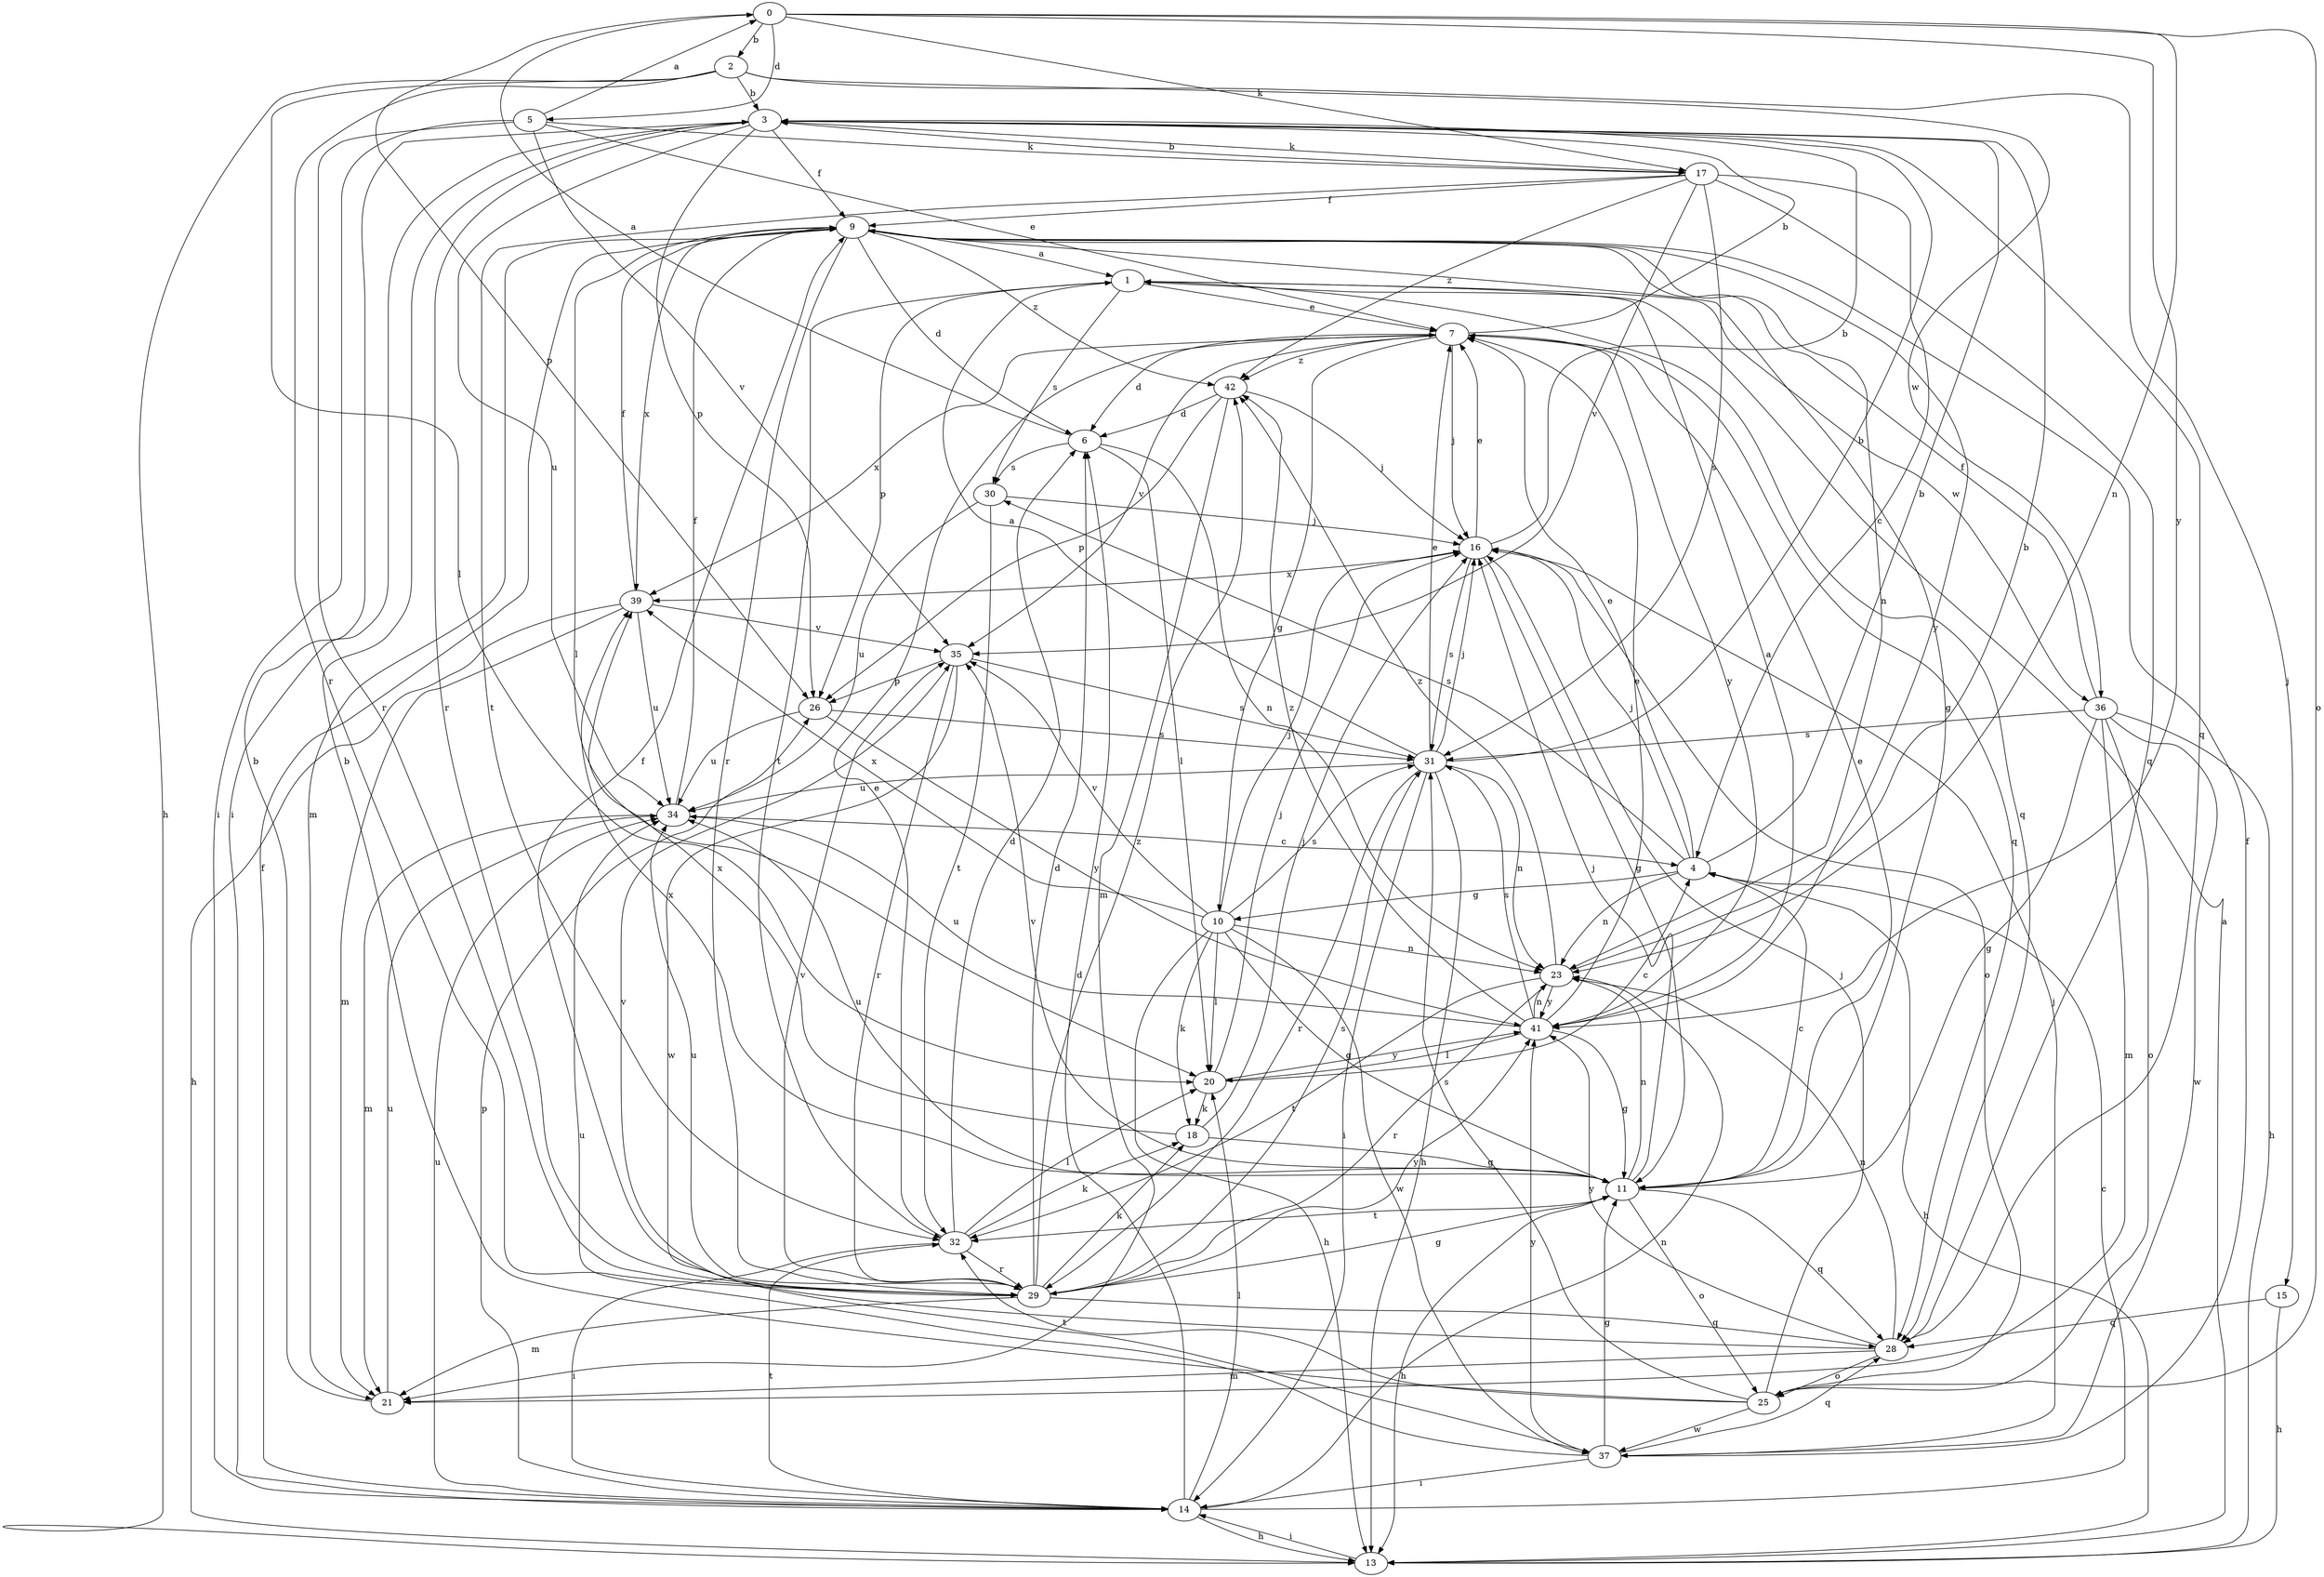 strict digraph  {
0;
1;
2;
3;
4;
5;
6;
7;
9;
10;
11;
13;
14;
15;
16;
17;
18;
20;
21;
23;
25;
26;
28;
29;
30;
31;
32;
34;
35;
36;
37;
39;
41;
42;
0 -> 2  [label=b];
0 -> 5  [label=d];
0 -> 17  [label=k];
0 -> 23  [label=n];
0 -> 25  [label=o];
0 -> 26  [label=p];
0 -> 41  [label=y];
1 -> 7  [label=e];
1 -> 26  [label=p];
1 -> 28  [label=q];
1 -> 30  [label=s];
1 -> 32  [label=t];
1 -> 36  [label=w];
2 -> 3  [label=b];
2 -> 13  [label=h];
2 -> 15  [label=j];
2 -> 20  [label=l];
2 -> 29  [label=r];
2 -> 36  [label=w];
3 -> 9  [label=f];
3 -> 14  [label=i];
3 -> 17  [label=k];
3 -> 26  [label=p];
3 -> 28  [label=q];
3 -> 29  [label=r];
3 -> 34  [label=u];
4 -> 3  [label=b];
4 -> 7  [label=e];
4 -> 10  [label=g];
4 -> 13  [label=h];
4 -> 16  [label=j];
4 -> 23  [label=n];
4 -> 30  [label=s];
5 -> 0  [label=a];
5 -> 7  [label=e];
5 -> 14  [label=i];
5 -> 17  [label=k];
5 -> 29  [label=r];
5 -> 35  [label=v];
6 -> 0  [label=a];
6 -> 20  [label=l];
6 -> 23  [label=n];
6 -> 30  [label=s];
7 -> 3  [label=b];
7 -> 6  [label=d];
7 -> 10  [label=g];
7 -> 16  [label=j];
7 -> 28  [label=q];
7 -> 35  [label=v];
7 -> 39  [label=x];
7 -> 41  [label=y];
7 -> 42  [label=z];
9 -> 1  [label=a];
9 -> 6  [label=d];
9 -> 11  [label=g];
9 -> 20  [label=l];
9 -> 21  [label=m];
9 -> 23  [label=n];
9 -> 29  [label=r];
9 -> 39  [label=x];
9 -> 41  [label=y];
9 -> 42  [label=z];
10 -> 11  [label=g];
10 -> 13  [label=h];
10 -> 16  [label=j];
10 -> 18  [label=k];
10 -> 20  [label=l];
10 -> 23  [label=n];
10 -> 31  [label=s];
10 -> 35  [label=v];
10 -> 37  [label=w];
10 -> 39  [label=x];
11 -> 4  [label=c];
11 -> 7  [label=e];
11 -> 13  [label=h];
11 -> 16  [label=j];
11 -> 23  [label=n];
11 -> 25  [label=o];
11 -> 28  [label=q];
11 -> 32  [label=t];
11 -> 34  [label=u];
11 -> 35  [label=v];
11 -> 39  [label=x];
13 -> 1  [label=a];
13 -> 14  [label=i];
14 -> 4  [label=c];
14 -> 6  [label=d];
14 -> 9  [label=f];
14 -> 13  [label=h];
14 -> 20  [label=l];
14 -> 23  [label=n];
14 -> 26  [label=p];
14 -> 32  [label=t];
14 -> 34  [label=u];
15 -> 13  [label=h];
15 -> 28  [label=q];
16 -> 3  [label=b];
16 -> 7  [label=e];
16 -> 11  [label=g];
16 -> 25  [label=o];
16 -> 31  [label=s];
16 -> 39  [label=x];
17 -> 3  [label=b];
17 -> 4  [label=c];
17 -> 9  [label=f];
17 -> 28  [label=q];
17 -> 31  [label=s];
17 -> 32  [label=t];
17 -> 35  [label=v];
17 -> 42  [label=z];
18 -> 11  [label=g];
18 -> 16  [label=j];
18 -> 39  [label=x];
20 -> 4  [label=c];
20 -> 16  [label=j];
20 -> 18  [label=k];
20 -> 41  [label=y];
21 -> 3  [label=b];
21 -> 34  [label=u];
23 -> 3  [label=b];
23 -> 29  [label=r];
23 -> 32  [label=t];
23 -> 41  [label=y];
23 -> 42  [label=z];
25 -> 3  [label=b];
25 -> 16  [label=j];
25 -> 31  [label=s];
25 -> 32  [label=t];
25 -> 37  [label=w];
26 -> 31  [label=s];
26 -> 34  [label=u];
26 -> 41  [label=y];
28 -> 21  [label=m];
28 -> 23  [label=n];
28 -> 25  [label=o];
28 -> 35  [label=v];
28 -> 41  [label=y];
29 -> 6  [label=d];
29 -> 9  [label=f];
29 -> 11  [label=g];
29 -> 18  [label=k];
29 -> 21  [label=m];
29 -> 28  [label=q];
29 -> 31  [label=s];
29 -> 34  [label=u];
29 -> 35  [label=v];
29 -> 41  [label=y];
29 -> 42  [label=z];
30 -> 16  [label=j];
30 -> 32  [label=t];
30 -> 34  [label=u];
31 -> 1  [label=a];
31 -> 3  [label=b];
31 -> 7  [label=e];
31 -> 13  [label=h];
31 -> 14  [label=i];
31 -> 16  [label=j];
31 -> 23  [label=n];
31 -> 29  [label=r];
31 -> 34  [label=u];
32 -> 6  [label=d];
32 -> 7  [label=e];
32 -> 14  [label=i];
32 -> 18  [label=k];
32 -> 20  [label=l];
32 -> 29  [label=r];
34 -> 4  [label=c];
34 -> 9  [label=f];
34 -> 21  [label=m];
35 -> 26  [label=p];
35 -> 29  [label=r];
35 -> 31  [label=s];
35 -> 37  [label=w];
36 -> 9  [label=f];
36 -> 11  [label=g];
36 -> 13  [label=h];
36 -> 21  [label=m];
36 -> 25  [label=o];
36 -> 31  [label=s];
36 -> 37  [label=w];
37 -> 9  [label=f];
37 -> 11  [label=g];
37 -> 14  [label=i];
37 -> 16  [label=j];
37 -> 28  [label=q];
37 -> 34  [label=u];
37 -> 41  [label=y];
39 -> 9  [label=f];
39 -> 13  [label=h];
39 -> 21  [label=m];
39 -> 34  [label=u];
39 -> 35  [label=v];
41 -> 1  [label=a];
41 -> 7  [label=e];
41 -> 11  [label=g];
41 -> 20  [label=l];
41 -> 23  [label=n];
41 -> 31  [label=s];
41 -> 34  [label=u];
41 -> 42  [label=z];
42 -> 6  [label=d];
42 -> 16  [label=j];
42 -> 21  [label=m];
42 -> 26  [label=p];
}
